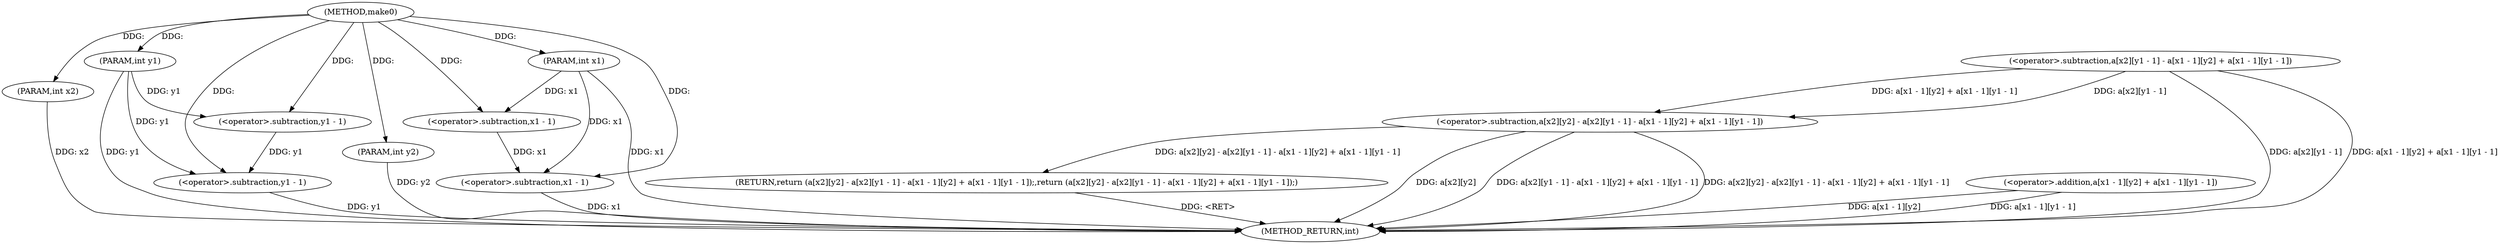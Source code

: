 digraph "make0" {  
"1000121" [label = "(METHOD,make0)" ]
"1000159" [label = "(METHOD_RETURN,int)" ]
"1000122" [label = "(PARAM,int x1)" ]
"1000123" [label = "(PARAM,int y1)" ]
"1000124" [label = "(PARAM,int x2)" ]
"1000125" [label = "(PARAM,int y2)" ]
"1000127" [label = "(RETURN,return (a[x2][y2] - a[x2][y1 - 1] - a[x1 - 1][y2] + a[x1 - 1][y1 - 1]);,return (a[x2][y2] - a[x2][y1 - 1] - a[x1 - 1][y2] + a[x1 - 1][y1 - 1]);)" ]
"1000128" [label = "(<operator>.subtraction,a[x2][y2] - a[x2][y1 - 1] - a[x1 - 1][y2] + a[x1 - 1][y1 - 1])" ]
"1000134" [label = "(<operator>.subtraction,a[x2][y1 - 1] - a[x1 - 1][y2] + a[x1 - 1][y1 - 1])" ]
"1000142" [label = "(<operator>.addition,a[x1 - 1][y2] + a[x1 - 1][y1 - 1])" ]
"1000139" [label = "(<operator>.subtraction,y1 - 1)" ]
"1000156" [label = "(<operator>.subtraction,y1 - 1)" ]
"1000146" [label = "(<operator>.subtraction,x1 - 1)" ]
"1000153" [label = "(<operator>.subtraction,x1 - 1)" ]
  "1000122" -> "1000159"  [ label = "DDG: x1"] 
  "1000123" -> "1000159"  [ label = "DDG: y1"] 
  "1000124" -> "1000159"  [ label = "DDG: x2"] 
  "1000125" -> "1000159"  [ label = "DDG: y2"] 
  "1000128" -> "1000159"  [ label = "DDG: a[x2][y2]"] 
  "1000134" -> "1000159"  [ label = "DDG: a[x2][y1 - 1]"] 
  "1000142" -> "1000159"  [ label = "DDG: a[x1 - 1][y2]"] 
  "1000153" -> "1000159"  [ label = "DDG: x1"] 
  "1000156" -> "1000159"  [ label = "DDG: y1"] 
  "1000142" -> "1000159"  [ label = "DDG: a[x1 - 1][y1 - 1]"] 
  "1000134" -> "1000159"  [ label = "DDG: a[x1 - 1][y2] + a[x1 - 1][y1 - 1]"] 
  "1000128" -> "1000159"  [ label = "DDG: a[x2][y1 - 1] - a[x1 - 1][y2] + a[x1 - 1][y1 - 1]"] 
  "1000128" -> "1000159"  [ label = "DDG: a[x2][y2] - a[x2][y1 - 1] - a[x1 - 1][y2] + a[x1 - 1][y1 - 1]"] 
  "1000127" -> "1000159"  [ label = "DDG: <RET>"] 
  "1000121" -> "1000122"  [ label = "DDG: "] 
  "1000121" -> "1000123"  [ label = "DDG: "] 
  "1000121" -> "1000124"  [ label = "DDG: "] 
  "1000121" -> "1000125"  [ label = "DDG: "] 
  "1000128" -> "1000127"  [ label = "DDG: a[x2][y2] - a[x2][y1 - 1] - a[x1 - 1][y2] + a[x1 - 1][y1 - 1]"] 
  "1000134" -> "1000128"  [ label = "DDG: a[x1 - 1][y2] + a[x1 - 1][y1 - 1]"] 
  "1000134" -> "1000128"  [ label = "DDG: a[x2][y1 - 1]"] 
  "1000123" -> "1000139"  [ label = "DDG: y1"] 
  "1000121" -> "1000139"  [ label = "DDG: "] 
  "1000139" -> "1000156"  [ label = "DDG: y1"] 
  "1000123" -> "1000156"  [ label = "DDG: y1"] 
  "1000121" -> "1000156"  [ label = "DDG: "] 
  "1000122" -> "1000146"  [ label = "DDG: x1"] 
  "1000121" -> "1000146"  [ label = "DDG: "] 
  "1000146" -> "1000153"  [ label = "DDG: x1"] 
  "1000122" -> "1000153"  [ label = "DDG: x1"] 
  "1000121" -> "1000153"  [ label = "DDG: "] 
}
